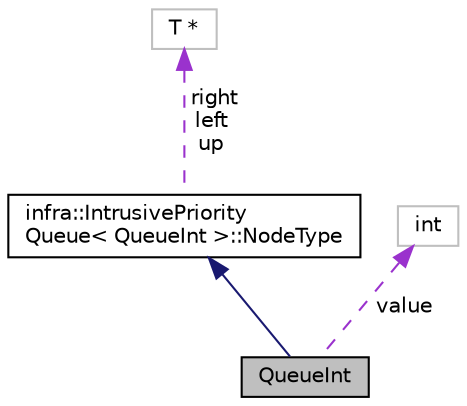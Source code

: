 digraph "QueueInt"
{
 // INTERACTIVE_SVG=YES
  edge [fontname="Helvetica",fontsize="10",labelfontname="Helvetica",labelfontsize="10"];
  node [fontname="Helvetica",fontsize="10",shape=record];
  Node2 [label="QueueInt",height=0.2,width=0.4,color="black", fillcolor="grey75", style="filled", fontcolor="black"];
  Node3 -> Node2 [dir="back",color="midnightblue",fontsize="10",style="solid",fontname="Helvetica"];
  Node3 [label="infra::IntrusivePriority\lQueue\< QueueInt \>::NodeType",height=0.2,width=0.4,color="black", fillcolor="white", style="filled",URL="$db/dc9/classinfra_1_1detail_1_1_intrusive_priority_queue_node.html"];
  Node4 -> Node3 [dir="back",color="darkorchid3",fontsize="10",style="dashed",label=" right\nleft\nup" ,fontname="Helvetica"];
  Node4 [label="T *",height=0.2,width=0.4,color="grey75", fillcolor="white", style="filled"];
  Node5 -> Node2 [dir="back",color="darkorchid3",fontsize="10",style="dashed",label=" value" ,fontname="Helvetica"];
  Node5 [label="int",height=0.2,width=0.4,color="grey75", fillcolor="white", style="filled"];
}
